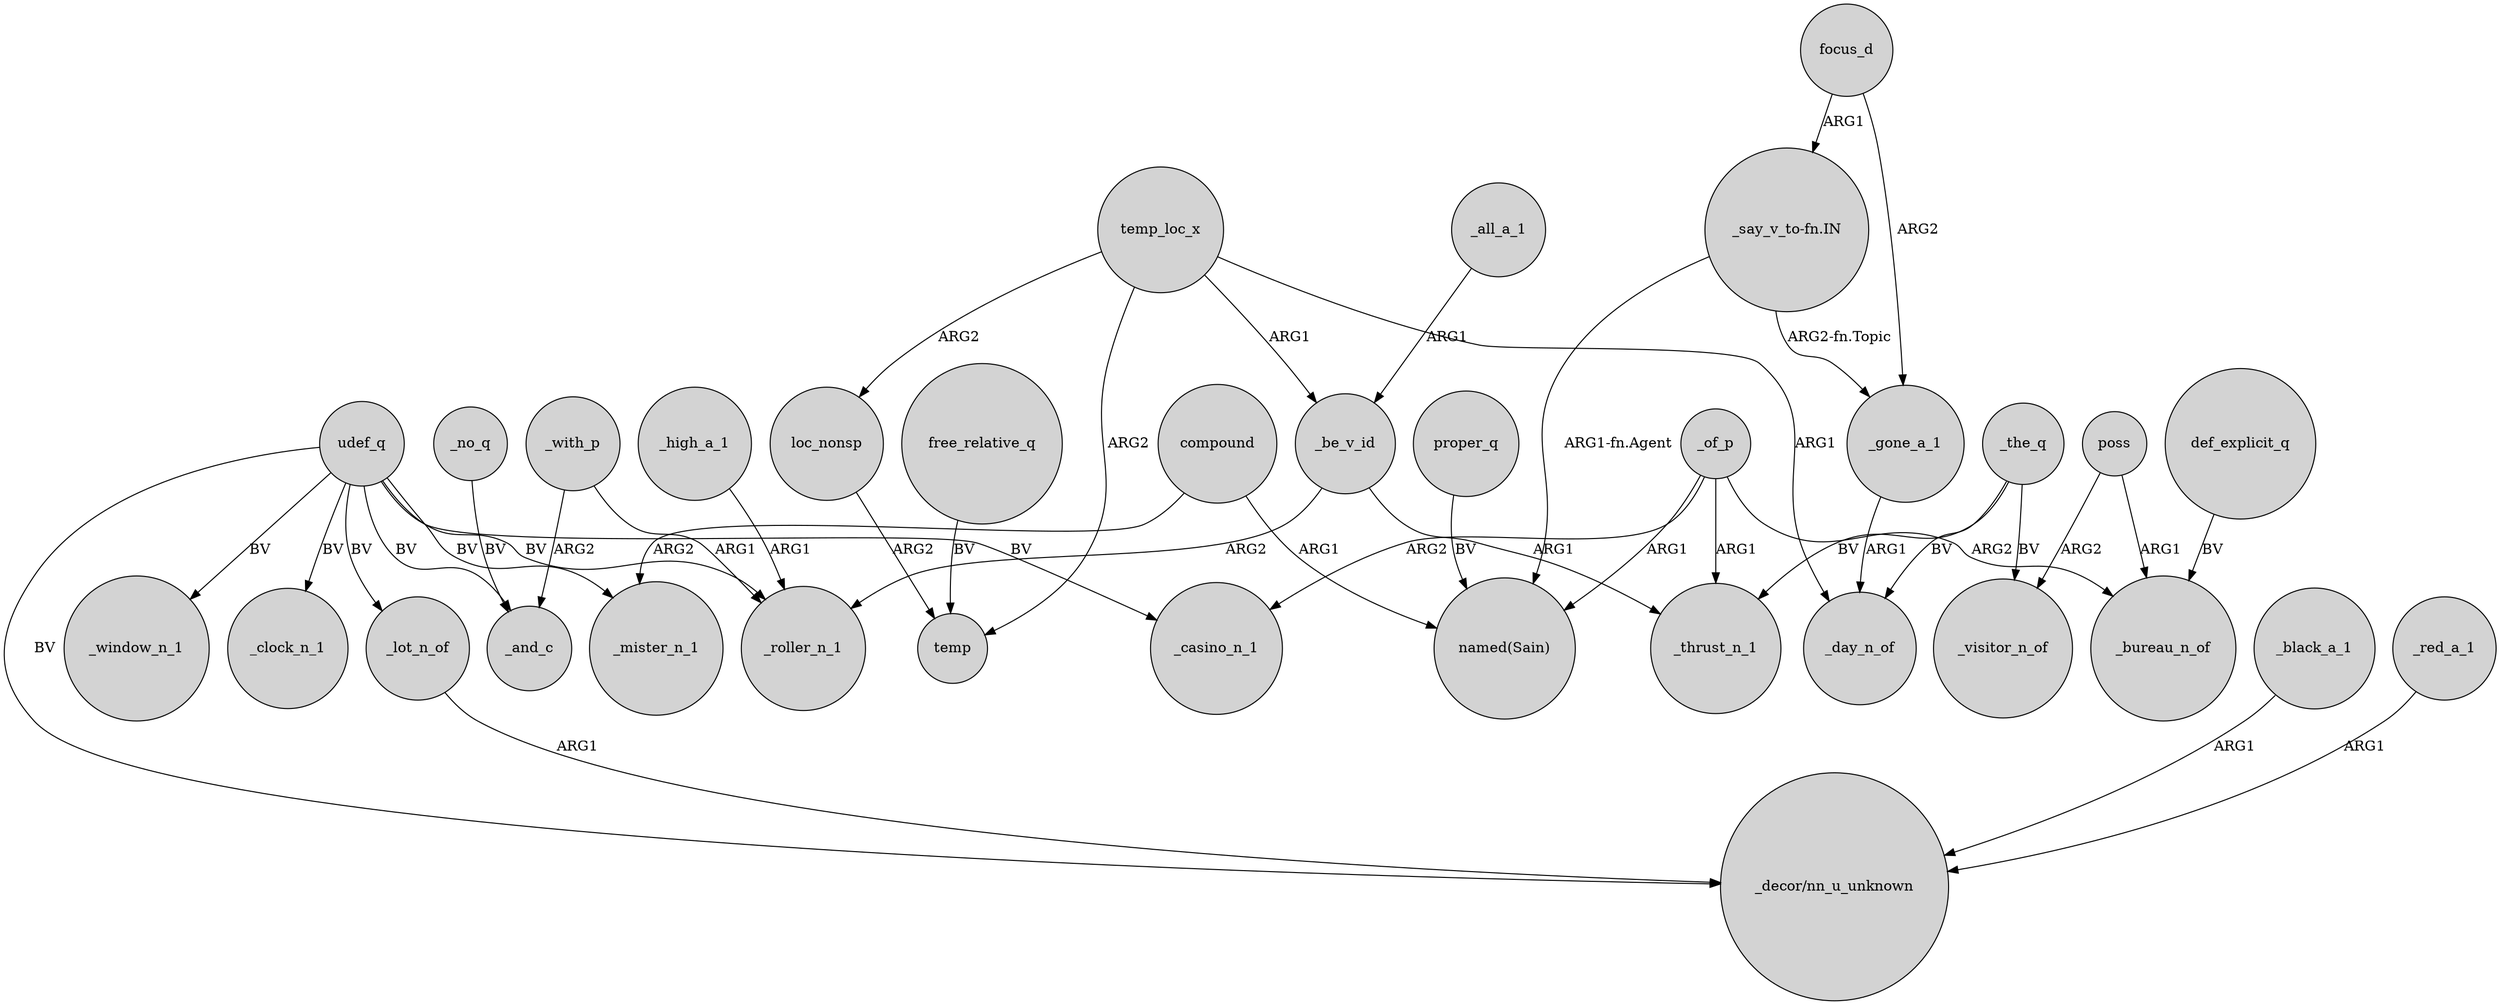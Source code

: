 digraph {
	node [shape=circle style=filled]
	_with_p -> _and_c [label=ARG2]
	temp_loc_x -> _day_n_of [label=ARG1]
	temp_loc_x -> loc_nonsp [label=ARG2]
	_be_v_id -> _thrust_n_1 [label=ARG1]
	_gone_a_1 -> _day_n_of [label=ARG1]
	udef_q -> _casino_n_1 [label=BV]
	compound -> _mister_n_1 [label=ARG2]
	udef_q -> _lot_n_of [label=BV]
	_of_p -> _bureau_n_of [label=ARG2]
	udef_q -> "_decor/nn_u_unknown" [label=BV]
	"_say_v_to-fn.IN" -> _gone_a_1 [label="ARG2-fn.Topic"]
	udef_q -> _mister_n_1 [label=BV]
	udef_q -> _roller_n_1 [label=BV]
	def_explicit_q -> _bureau_n_of [label=BV]
	poss -> _bureau_n_of [label=ARG1]
	_of_p -> _casino_n_1 [label=ARG2]
	"_say_v_to-fn.IN" -> "named(Sain)" [label="ARG1-fn.Agent"]
	_lot_n_of -> "_decor/nn_u_unknown" [label=ARG1]
	_black_a_1 -> "_decor/nn_u_unknown" [label=ARG1]
	_the_q -> _day_n_of [label=BV]
	_with_p -> _roller_n_1 [label=ARG1]
	temp_loc_x -> temp [label=ARG2]
	loc_nonsp -> temp [label=ARG2]
	poss -> _visitor_n_of [label=ARG2]
	temp_loc_x -> _be_v_id [label=ARG1]
	_red_a_1 -> "_decor/nn_u_unknown" [label=ARG1]
	focus_d -> _gone_a_1 [label=ARG2]
	_the_q -> _visitor_n_of [label=BV]
	compound -> "named(Sain)" [label=ARG1]
	_of_p -> "named(Sain)" [label=ARG1]
	proper_q -> "named(Sain)" [label=BV]
	_all_a_1 -> _be_v_id [label=ARG1]
	udef_q -> _window_n_1 [label=BV]
	_high_a_1 -> _roller_n_1 [label=ARG1]
	udef_q -> _clock_n_1 [label=BV]
	_no_q -> _and_c [label=BV]
	_the_q -> _thrust_n_1 [label=BV]
	_of_p -> _thrust_n_1 [label=ARG1]
	udef_q -> _and_c [label=BV]
	_be_v_id -> _roller_n_1 [label=ARG2]
	free_relative_q -> temp [label=BV]
	focus_d -> "_say_v_to-fn.IN" [label=ARG1]
}
